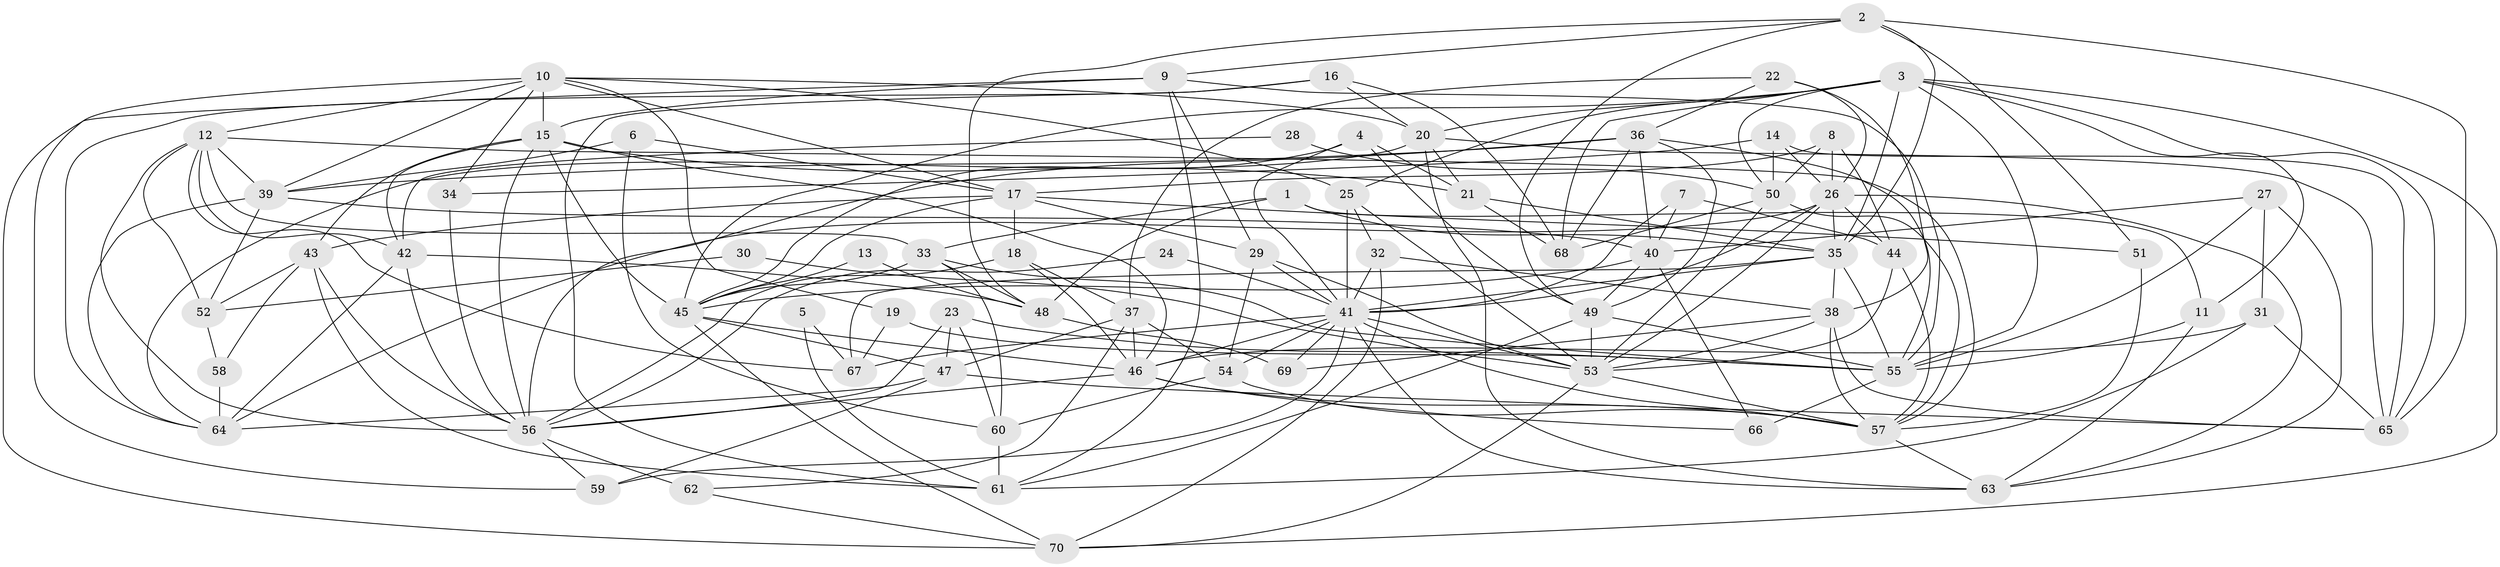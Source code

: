 // original degree distribution, {4: 0.34285714285714286, 3: 0.22857142857142856, 7: 0.04285714285714286, 5: 0.17142857142857143, 6: 0.05714285714285714, 8: 0.02142857142857143, 2: 0.1357142857142857}
// Generated by graph-tools (version 1.1) at 2025/50/03/09/25 03:50:06]
// undirected, 70 vertices, 202 edges
graph export_dot {
graph [start="1"]
  node [color=gray90,style=filled];
  1;
  2;
  3;
  4;
  5;
  6;
  7;
  8;
  9;
  10;
  11;
  12;
  13;
  14;
  15;
  16;
  17;
  18;
  19;
  20;
  21;
  22;
  23;
  24;
  25;
  26;
  27;
  28;
  29;
  30;
  31;
  32;
  33;
  34;
  35;
  36;
  37;
  38;
  39;
  40;
  41;
  42;
  43;
  44;
  45;
  46;
  47;
  48;
  49;
  50;
  51;
  52;
  53;
  54;
  55;
  56;
  57;
  58;
  59;
  60;
  61;
  62;
  63;
  64;
  65;
  66;
  67;
  68;
  69;
  70;
  1 -- 11 [weight=1.0];
  1 -- 33 [weight=1.0];
  1 -- 35 [weight=1.0];
  1 -- 48 [weight=1.0];
  2 -- 9 [weight=1.0];
  2 -- 35 [weight=1.0];
  2 -- 48 [weight=1.0];
  2 -- 49 [weight=1.0];
  2 -- 51 [weight=1.0];
  2 -- 65 [weight=1.0];
  3 -- 11 [weight=1.0];
  3 -- 20 [weight=1.0];
  3 -- 25 [weight=1.0];
  3 -- 35 [weight=1.0];
  3 -- 45 [weight=1.0];
  3 -- 50 [weight=1.0];
  3 -- 55 [weight=1.0];
  3 -- 65 [weight=1.0];
  3 -- 68 [weight=1.0];
  3 -- 70 [weight=1.0];
  4 -- 21 [weight=1.0];
  4 -- 41 [weight=1.0];
  4 -- 45 [weight=1.0];
  4 -- 49 [weight=1.0];
  5 -- 61 [weight=1.0];
  5 -- 67 [weight=1.0];
  6 -- 17 [weight=1.0];
  6 -- 39 [weight=1.0];
  6 -- 60 [weight=1.0];
  7 -- 40 [weight=1.0];
  7 -- 41 [weight=1.0];
  7 -- 44 [weight=1.0];
  8 -- 17 [weight=1.0];
  8 -- 26 [weight=1.0];
  8 -- 44 [weight=1.0];
  8 -- 50 [weight=1.0];
  9 -- 15 [weight=1.0];
  9 -- 29 [weight=1.0];
  9 -- 55 [weight=1.0];
  9 -- 61 [weight=1.0];
  9 -- 70 [weight=1.0];
  10 -- 12 [weight=1.0];
  10 -- 15 [weight=1.0];
  10 -- 17 [weight=1.0];
  10 -- 19 [weight=1.0];
  10 -- 20 [weight=1.0];
  10 -- 25 [weight=1.0];
  10 -- 34 [weight=1.0];
  10 -- 39 [weight=1.0];
  10 -- 59 [weight=1.0];
  11 -- 55 [weight=2.0];
  11 -- 63 [weight=1.0];
  12 -- 33 [weight=1.0];
  12 -- 39 [weight=1.0];
  12 -- 42 [weight=1.0];
  12 -- 52 [weight=1.0];
  12 -- 56 [weight=1.0];
  12 -- 57 [weight=1.0];
  12 -- 67 [weight=1.0];
  13 -- 45 [weight=1.0];
  13 -- 48 [weight=1.0];
  14 -- 26 [weight=1.0];
  14 -- 34 [weight=1.0];
  14 -- 50 [weight=1.0];
  14 -- 65 [weight=1.0];
  15 -- 21 [weight=1.0];
  15 -- 42 [weight=1.0];
  15 -- 43 [weight=1.0];
  15 -- 45 [weight=1.0];
  15 -- 46 [weight=1.0];
  15 -- 56 [weight=1.0];
  16 -- 20 [weight=1.0];
  16 -- 61 [weight=1.0];
  16 -- 64 [weight=1.0];
  16 -- 68 [weight=1.0];
  17 -- 18 [weight=1.0];
  17 -- 29 [weight=1.0];
  17 -- 43 [weight=1.0];
  17 -- 45 [weight=1.0];
  17 -- 51 [weight=1.0];
  18 -- 37 [weight=1.0];
  18 -- 46 [weight=1.0];
  18 -- 56 [weight=1.0];
  19 -- 55 [weight=1.0];
  19 -- 67 [weight=1.0];
  20 -- 21 [weight=1.0];
  20 -- 63 [weight=1.0];
  20 -- 64 [weight=1.0];
  20 -- 65 [weight=1.0];
  21 -- 35 [weight=1.0];
  21 -- 68 [weight=1.0];
  22 -- 26 [weight=1.0];
  22 -- 36 [weight=1.0];
  22 -- 37 [weight=1.0];
  22 -- 38 [weight=1.0];
  23 -- 47 [weight=1.0];
  23 -- 55 [weight=1.0];
  23 -- 56 [weight=1.0];
  23 -- 60 [weight=1.0];
  24 -- 41 [weight=1.0];
  24 -- 56 [weight=1.0];
  25 -- 32 [weight=1.0];
  25 -- 41 [weight=1.0];
  25 -- 53 [weight=1.0];
  26 -- 35 [weight=1.0];
  26 -- 41 [weight=1.0];
  26 -- 44 [weight=1.0];
  26 -- 53 [weight=1.0];
  26 -- 63 [weight=1.0];
  26 -- 64 [weight=1.0];
  27 -- 31 [weight=1.0];
  27 -- 40 [weight=1.0];
  27 -- 55 [weight=1.0];
  27 -- 63 [weight=1.0];
  28 -- 42 [weight=1.0];
  28 -- 50 [weight=1.0];
  29 -- 41 [weight=1.0];
  29 -- 53 [weight=1.0];
  29 -- 54 [weight=1.0];
  30 -- 52 [weight=1.0];
  30 -- 53 [weight=1.0];
  31 -- 46 [weight=1.0];
  31 -- 61 [weight=1.0];
  31 -- 65 [weight=1.0];
  32 -- 38 [weight=1.0];
  32 -- 41 [weight=1.0];
  32 -- 70 [weight=1.0];
  33 -- 45 [weight=1.0];
  33 -- 48 [weight=1.0];
  33 -- 55 [weight=1.0];
  33 -- 60 [weight=1.0];
  34 -- 56 [weight=1.0];
  35 -- 38 [weight=1.0];
  35 -- 41 [weight=1.0];
  35 -- 55 [weight=1.0];
  35 -- 67 [weight=1.0];
  36 -- 39 [weight=1.0];
  36 -- 40 [weight=1.0];
  36 -- 49 [weight=1.0];
  36 -- 55 [weight=1.0];
  36 -- 56 [weight=1.0];
  36 -- 68 [weight=1.0];
  37 -- 46 [weight=1.0];
  37 -- 47 [weight=1.0];
  37 -- 54 [weight=1.0];
  37 -- 62 [weight=1.0];
  38 -- 53 [weight=1.0];
  38 -- 57 [weight=1.0];
  38 -- 65 [weight=1.0];
  38 -- 69 [weight=1.0];
  39 -- 40 [weight=1.0];
  39 -- 52 [weight=1.0];
  39 -- 64 [weight=1.0];
  40 -- 45 [weight=1.0];
  40 -- 49 [weight=1.0];
  40 -- 66 [weight=1.0];
  41 -- 46 [weight=1.0];
  41 -- 53 [weight=1.0];
  41 -- 54 [weight=1.0];
  41 -- 57 [weight=1.0];
  41 -- 59 [weight=1.0];
  41 -- 63 [weight=1.0];
  41 -- 67 [weight=1.0];
  41 -- 69 [weight=1.0];
  42 -- 48 [weight=1.0];
  42 -- 56 [weight=2.0];
  42 -- 64 [weight=1.0];
  43 -- 52 [weight=1.0];
  43 -- 56 [weight=1.0];
  43 -- 58 [weight=1.0];
  43 -- 61 [weight=1.0];
  44 -- 53 [weight=1.0];
  44 -- 57 [weight=1.0];
  45 -- 46 [weight=1.0];
  45 -- 47 [weight=1.0];
  45 -- 70 [weight=1.0];
  46 -- 56 [weight=1.0];
  46 -- 57 [weight=1.0];
  46 -- 66 [weight=1.0];
  47 -- 59 [weight=1.0];
  47 -- 64 [weight=1.0];
  47 -- 65 [weight=1.0];
  48 -- 69 [weight=1.0];
  49 -- 53 [weight=1.0];
  49 -- 55 [weight=1.0];
  49 -- 61 [weight=1.0];
  50 -- 53 [weight=1.0];
  50 -- 57 [weight=1.0];
  50 -- 68 [weight=1.0];
  51 -- 57 [weight=1.0];
  52 -- 58 [weight=1.0];
  53 -- 57 [weight=1.0];
  53 -- 70 [weight=1.0];
  54 -- 57 [weight=1.0];
  54 -- 60 [weight=1.0];
  55 -- 66 [weight=1.0];
  56 -- 59 [weight=1.0];
  56 -- 62 [weight=2.0];
  57 -- 63 [weight=1.0];
  58 -- 64 [weight=1.0];
  60 -- 61 [weight=1.0];
  62 -- 70 [weight=1.0];
}
